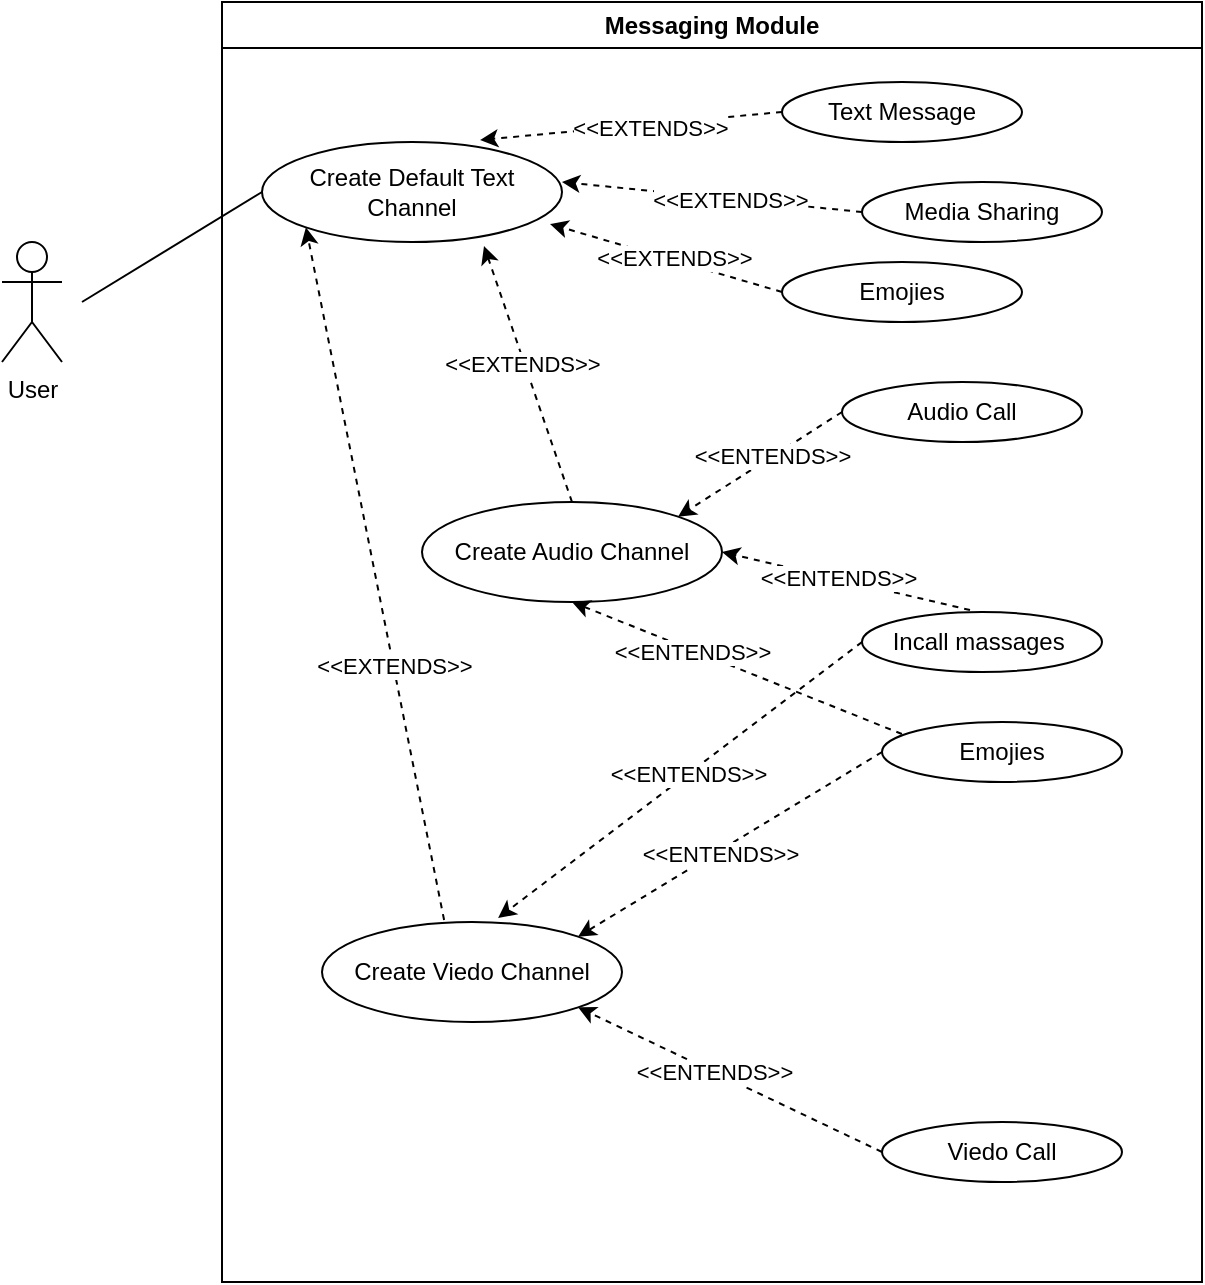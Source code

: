 <mxfile version="23.1.5" type="github">
  <diagram name="Page-1" id="4GAutQ-LvE0D1idN2Snl">
    <mxGraphModel dx="910" dy="459" grid="1" gridSize="10" guides="1" tooltips="1" connect="1" arrows="1" fold="1" page="1" pageScale="1" pageWidth="827" pageHeight="1169" math="0" shadow="0">
      <root>
        <mxCell id="0" />
        <mxCell id="1" parent="0" />
        <mxCell id="cTcAzfwj8tePG_xQqD9l-2" value="Messaging Module" style="swimlane;whiteSpace=wrap;html=1;" parent="1" vertex="1">
          <mxGeometry x="270" y="120" width="490" height="640" as="geometry" />
        </mxCell>
        <mxCell id="CK6DtLyCkqbI-uCzNd1c-1" value="Create Default Text Channel" style="ellipse;whiteSpace=wrap;html=1;" parent="cTcAzfwj8tePG_xQqD9l-2" vertex="1">
          <mxGeometry x="20" y="70" width="150" height="50" as="geometry" />
        </mxCell>
        <mxCell id="CK6DtLyCkqbI-uCzNd1c-4" value="Text Message" style="ellipse;whiteSpace=wrap;html=1;" parent="cTcAzfwj8tePG_xQqD9l-2" vertex="1">
          <mxGeometry x="280" y="40" width="120" height="30" as="geometry" />
        </mxCell>
        <mxCell id="CK6DtLyCkqbI-uCzNd1c-5" value="Media Sharing" style="ellipse;whiteSpace=wrap;html=1;" parent="cTcAzfwj8tePG_xQqD9l-2" vertex="1">
          <mxGeometry x="320" y="90" width="120" height="30" as="geometry" />
        </mxCell>
        <mxCell id="CK6DtLyCkqbI-uCzNd1c-6" value="Emojies" style="ellipse;whiteSpace=wrap;html=1;" parent="cTcAzfwj8tePG_xQqD9l-2" vertex="1">
          <mxGeometry x="280" y="130" width="120" height="30" as="geometry" />
        </mxCell>
        <mxCell id="CK6DtLyCkqbI-uCzNd1c-7" value="Create Audio Channel" style="ellipse;whiteSpace=wrap;html=1;" parent="cTcAzfwj8tePG_xQqD9l-2" vertex="1">
          <mxGeometry x="100" y="250" width="150" height="50" as="geometry" />
        </mxCell>
        <mxCell id="CK6DtLyCkqbI-uCzNd1c-8" value="Create Viedo Channel" style="ellipse;whiteSpace=wrap;html=1;" parent="cTcAzfwj8tePG_xQqD9l-2" vertex="1">
          <mxGeometry x="50" y="460" width="150" height="50" as="geometry" />
        </mxCell>
        <mxCell id="CK6DtLyCkqbI-uCzNd1c-9" value="Audio Call" style="ellipse;whiteSpace=wrap;html=1;" parent="cTcAzfwj8tePG_xQqD9l-2" vertex="1">
          <mxGeometry x="310" y="190" width="120" height="30" as="geometry" />
        </mxCell>
        <mxCell id="CK6DtLyCkqbI-uCzNd1c-18" value="Incall&amp;nbsp;massages&amp;nbsp;" style="ellipse;whiteSpace=wrap;html=1;" parent="cTcAzfwj8tePG_xQqD9l-2" vertex="1">
          <mxGeometry x="320" y="305" width="120" height="30" as="geometry" />
        </mxCell>
        <mxCell id="CK6DtLyCkqbI-uCzNd1c-19" value="Emojies" style="ellipse;whiteSpace=wrap;html=1;" parent="cTcAzfwj8tePG_xQqD9l-2" vertex="1">
          <mxGeometry x="330" y="360" width="120" height="30" as="geometry" />
        </mxCell>
        <mxCell id="CK6DtLyCkqbI-uCzNd1c-32" value="Viedo Call" style="ellipse;whiteSpace=wrap;html=1;" parent="cTcAzfwj8tePG_xQqD9l-2" vertex="1">
          <mxGeometry x="330" y="560" width="120" height="30" as="geometry" />
        </mxCell>
        <mxCell id="CK6DtLyCkqbI-uCzNd1c-33" value="" style="endArrow=classic;html=1;rounded=0;exitX=0;exitY=0.5;exitDx=0;exitDy=0;entryX=0.727;entryY=-0.02;entryDx=0;entryDy=0;entryPerimeter=0;dashed=1;" parent="cTcAzfwj8tePG_xQqD9l-2" source="CK6DtLyCkqbI-uCzNd1c-4" target="CK6DtLyCkqbI-uCzNd1c-1" edge="1">
          <mxGeometry width="50" height="50" relative="1" as="geometry">
            <mxPoint x="50" y="200" as="sourcePoint" />
            <mxPoint x="100" y="150" as="targetPoint" />
          </mxGeometry>
        </mxCell>
        <mxCell id="CK6DtLyCkqbI-uCzNd1c-42" value="&amp;lt;&amp;lt;EXTENDS&amp;gt;&amp;gt;" style="edgeLabel;html=1;align=center;verticalAlign=middle;resizable=0;points=[];" parent="CK6DtLyCkqbI-uCzNd1c-33" vertex="1" connectable="0">
          <mxGeometry x="-0.114" y="2" relative="1" as="geometry">
            <mxPoint as="offset" />
          </mxGeometry>
        </mxCell>
        <mxCell id="CK6DtLyCkqbI-uCzNd1c-34" value="" style="endArrow=classic;html=1;rounded=0;exitX=0;exitY=0.5;exitDx=0;exitDy=0;dashed=1;" parent="cTcAzfwj8tePG_xQqD9l-2" source="CK6DtLyCkqbI-uCzNd1c-5" edge="1">
          <mxGeometry width="50" height="50" relative="1" as="geometry">
            <mxPoint x="220" y="96" as="sourcePoint" />
            <mxPoint x="170" y="90" as="targetPoint" />
          </mxGeometry>
        </mxCell>
        <mxCell id="CK6DtLyCkqbI-uCzNd1c-43" value="&amp;lt;&amp;lt;EXTENDS&amp;gt;&amp;gt;" style="edgeLabel;html=1;align=center;verticalAlign=middle;resizable=0;points=[];" parent="CK6DtLyCkqbI-uCzNd1c-34" vertex="1" connectable="0">
          <mxGeometry x="-0.118" relative="1" as="geometry">
            <mxPoint as="offset" />
          </mxGeometry>
        </mxCell>
        <mxCell id="CK6DtLyCkqbI-uCzNd1c-35" value="" style="endArrow=classic;html=1;rounded=0;exitX=0;exitY=0.5;exitDx=0;exitDy=0;entryX=0.96;entryY=0.82;entryDx=0;entryDy=0;entryPerimeter=0;dashed=1;" parent="cTcAzfwj8tePG_xQqD9l-2" source="CK6DtLyCkqbI-uCzNd1c-6" target="CK6DtLyCkqbI-uCzNd1c-1" edge="1">
          <mxGeometry width="50" height="50" relative="1" as="geometry">
            <mxPoint x="220" y="131" as="sourcePoint" />
            <mxPoint x="173" y="121" as="targetPoint" />
          </mxGeometry>
        </mxCell>
        <mxCell id="CK6DtLyCkqbI-uCzNd1c-44" value="&amp;lt;&amp;lt;EXTENDS&amp;gt;&amp;gt;" style="edgeLabel;html=1;align=center;verticalAlign=middle;resizable=0;points=[];" parent="CK6DtLyCkqbI-uCzNd1c-35" vertex="1" connectable="0">
          <mxGeometry x="-0.063" y="-1" relative="1" as="geometry">
            <mxPoint as="offset" />
          </mxGeometry>
        </mxCell>
        <mxCell id="CK6DtLyCkqbI-uCzNd1c-36" value="" style="endArrow=classic;html=1;rounded=0;exitX=0;exitY=0.5;exitDx=0;exitDy=0;entryX=1;entryY=0;entryDx=0;entryDy=0;dashed=1;" parent="cTcAzfwj8tePG_xQqD9l-2" source="CK6DtLyCkqbI-uCzNd1c-9" target="CK6DtLyCkqbI-uCzNd1c-7" edge="1">
          <mxGeometry width="50" height="50" relative="1" as="geometry">
            <mxPoint x="50" y="330" as="sourcePoint" />
            <mxPoint x="100" y="280" as="targetPoint" />
          </mxGeometry>
        </mxCell>
        <mxCell id="CK6DtLyCkqbI-uCzNd1c-46" value="&amp;lt;&amp;lt;ENTENDS&amp;gt;&amp;gt;" style="edgeLabel;html=1;align=center;verticalAlign=middle;resizable=0;points=[];" parent="CK6DtLyCkqbI-uCzNd1c-36" vertex="1" connectable="0">
          <mxGeometry x="-0.142" y="-1" relative="1" as="geometry">
            <mxPoint as="offset" />
          </mxGeometry>
        </mxCell>
        <mxCell id="CK6DtLyCkqbI-uCzNd1c-37" value="" style="endArrow=classic;html=1;rounded=0;exitX=0.45;exitY=-0.033;exitDx=0;exitDy=0;exitPerimeter=0;entryX=1;entryY=0.5;entryDx=0;entryDy=0;dashed=1;" parent="cTcAzfwj8tePG_xQqD9l-2" source="CK6DtLyCkqbI-uCzNd1c-18" target="CK6DtLyCkqbI-uCzNd1c-7" edge="1">
          <mxGeometry width="50" height="50" relative="1" as="geometry">
            <mxPoint x="50" y="330" as="sourcePoint" />
            <mxPoint x="100" y="280" as="targetPoint" />
          </mxGeometry>
        </mxCell>
        <mxCell id="CK6DtLyCkqbI-uCzNd1c-47" value="&amp;lt;&amp;lt;ENTENDS&amp;gt;&amp;gt;" style="edgeLabel;html=1;align=center;verticalAlign=middle;resizable=0;points=[];" parent="CK6DtLyCkqbI-uCzNd1c-37" vertex="1" connectable="0">
          <mxGeometry x="0.054" y="-1" relative="1" as="geometry">
            <mxPoint x="-1" as="offset" />
          </mxGeometry>
        </mxCell>
        <mxCell id="CK6DtLyCkqbI-uCzNd1c-38" value="" style="endArrow=classic;html=1;rounded=0;exitX=0;exitY=0.5;exitDx=0;exitDy=0;entryX=0.587;entryY=-0.04;entryDx=0;entryDy=0;entryPerimeter=0;dashed=1;" parent="cTcAzfwj8tePG_xQqD9l-2" source="CK6DtLyCkqbI-uCzNd1c-18" target="CK6DtLyCkqbI-uCzNd1c-8" edge="1">
          <mxGeometry width="50" height="50" relative="1" as="geometry">
            <mxPoint x="180" y="310" as="sourcePoint" />
            <mxPoint x="100" y="280" as="targetPoint" />
          </mxGeometry>
        </mxCell>
        <mxCell id="CK6DtLyCkqbI-uCzNd1c-49" value="&amp;lt;&amp;lt;ENTENDS&amp;gt;&amp;gt;" style="edgeLabel;html=1;align=center;verticalAlign=middle;resizable=0;points=[];" parent="CK6DtLyCkqbI-uCzNd1c-38" vertex="1" connectable="0">
          <mxGeometry x="-0.05" relative="1" as="geometry">
            <mxPoint x="-1" as="offset" />
          </mxGeometry>
        </mxCell>
        <mxCell id="CK6DtLyCkqbI-uCzNd1c-39" value="" style="endArrow=classic;html=1;rounded=0;exitX=0;exitY=0.5;exitDx=0;exitDy=0;entryX=1;entryY=0;entryDx=0;entryDy=0;dashed=1;" parent="cTcAzfwj8tePG_xQqD9l-2" source="CK6DtLyCkqbI-uCzNd1c-19" target="CK6DtLyCkqbI-uCzNd1c-8" edge="1">
          <mxGeometry width="50" height="50" relative="1" as="geometry">
            <mxPoint x="50" y="330" as="sourcePoint" />
            <mxPoint x="100" y="280" as="targetPoint" />
          </mxGeometry>
        </mxCell>
        <mxCell id="CK6DtLyCkqbI-uCzNd1c-50" value="&amp;lt;&amp;lt;ENTENDS&amp;gt;&amp;gt;" style="edgeLabel;html=1;align=center;verticalAlign=middle;resizable=0;points=[];" parent="CK6DtLyCkqbI-uCzNd1c-39" vertex="1" connectable="0">
          <mxGeometry x="0.074" y="1" relative="1" as="geometry">
            <mxPoint as="offset" />
          </mxGeometry>
        </mxCell>
        <mxCell id="CK6DtLyCkqbI-uCzNd1c-40" value="" style="endArrow=classic;html=1;rounded=0;exitX=0.083;exitY=0.2;exitDx=0;exitDy=0;exitPerimeter=0;entryX=0.5;entryY=1;entryDx=0;entryDy=0;dashed=1;" parent="cTcAzfwj8tePG_xQqD9l-2" source="CK6DtLyCkqbI-uCzNd1c-19" target="CK6DtLyCkqbI-uCzNd1c-7" edge="1">
          <mxGeometry width="50" height="50" relative="1" as="geometry">
            <mxPoint x="50" y="330" as="sourcePoint" />
            <mxPoint x="100" y="280" as="targetPoint" />
          </mxGeometry>
        </mxCell>
        <mxCell id="CK6DtLyCkqbI-uCzNd1c-48" value="&amp;lt;&amp;lt;ENTENDS&amp;gt;&amp;gt;" style="edgeLabel;html=1;align=center;verticalAlign=middle;resizable=0;points=[];" parent="CK6DtLyCkqbI-uCzNd1c-40" vertex="1" connectable="0">
          <mxGeometry x="0.269" y="1" relative="1" as="geometry">
            <mxPoint as="offset" />
          </mxGeometry>
        </mxCell>
        <mxCell id="CK6DtLyCkqbI-uCzNd1c-41" value="" style="endArrow=classic;html=1;rounded=0;exitX=0;exitY=0.5;exitDx=0;exitDy=0;entryX=1;entryY=1;entryDx=0;entryDy=0;dashed=1;" parent="cTcAzfwj8tePG_xQqD9l-2" source="CK6DtLyCkqbI-uCzNd1c-32" target="CK6DtLyCkqbI-uCzNd1c-8" edge="1">
          <mxGeometry width="50" height="50" relative="1" as="geometry">
            <mxPoint x="50" y="330" as="sourcePoint" />
            <mxPoint x="100" y="280" as="targetPoint" />
          </mxGeometry>
        </mxCell>
        <mxCell id="CK6DtLyCkqbI-uCzNd1c-51" value="&amp;lt;&amp;lt;ENTENDS&amp;gt;&amp;gt;" style="edgeLabel;html=1;align=center;verticalAlign=middle;resizable=0;points=[];" parent="CK6DtLyCkqbI-uCzNd1c-41" vertex="1" connectable="0">
          <mxGeometry x="0.104" relative="1" as="geometry">
            <mxPoint as="offset" />
          </mxGeometry>
        </mxCell>
        <mxCell id="CK6DtLyCkqbI-uCzNd1c-52" value="" style="endArrow=classic;html=1;rounded=0;exitX=0.5;exitY=0;exitDx=0;exitDy=0;entryX=0.74;entryY=1.04;entryDx=0;entryDy=0;entryPerimeter=0;dashed=1;" parent="cTcAzfwj8tePG_xQqD9l-2" source="CK6DtLyCkqbI-uCzNd1c-7" target="CK6DtLyCkqbI-uCzNd1c-1" edge="1">
          <mxGeometry width="50" height="50" relative="1" as="geometry">
            <mxPoint x="120" y="370" as="sourcePoint" />
            <mxPoint x="170" y="320" as="targetPoint" />
          </mxGeometry>
        </mxCell>
        <mxCell id="CK6DtLyCkqbI-uCzNd1c-55" value="&amp;lt;&amp;lt;EXTENDS&amp;gt;&amp;gt;" style="edgeLabel;html=1;align=center;verticalAlign=middle;resizable=0;points=[];" parent="CK6DtLyCkqbI-uCzNd1c-52" vertex="1" connectable="0">
          <mxGeometry x="0.084" y="1" relative="1" as="geometry">
            <mxPoint as="offset" />
          </mxGeometry>
        </mxCell>
        <mxCell id="CK6DtLyCkqbI-uCzNd1c-53" value="" style="endArrow=classic;html=1;rounded=0;exitX=0.407;exitY=-0.02;exitDx=0;exitDy=0;exitPerimeter=0;entryX=0;entryY=1;entryDx=0;entryDy=0;dashed=1;" parent="cTcAzfwj8tePG_xQqD9l-2" source="CK6DtLyCkqbI-uCzNd1c-8" target="CK6DtLyCkqbI-uCzNd1c-1" edge="1">
          <mxGeometry width="50" height="50" relative="1" as="geometry">
            <mxPoint x="120" y="370" as="sourcePoint" />
            <mxPoint x="170" y="320" as="targetPoint" />
          </mxGeometry>
        </mxCell>
        <mxCell id="CK6DtLyCkqbI-uCzNd1c-54" value="&amp;lt;&amp;lt;EXTENDS&amp;gt;&amp;gt;" style="edgeLabel;html=1;align=center;verticalAlign=middle;resizable=0;points=[];" parent="CK6DtLyCkqbI-uCzNd1c-53" vertex="1" connectable="0">
          <mxGeometry x="-0.267" relative="1" as="geometry">
            <mxPoint as="offset" />
          </mxGeometry>
        </mxCell>
        <mxCell id="cTcAzfwj8tePG_xQqD9l-45" value="User" style="shape=umlActor;verticalLabelPosition=bottom;verticalAlign=top;html=1;outlineConnect=0;" parent="1" vertex="1">
          <mxGeometry x="160" y="240" width="30" height="60" as="geometry" />
        </mxCell>
        <mxCell id="CK6DtLyCkqbI-uCzNd1c-56" value="" style="endArrow=none;html=1;rounded=0;entryX=0;entryY=0.5;entryDx=0;entryDy=0;" parent="1" target="CK6DtLyCkqbI-uCzNd1c-1" edge="1">
          <mxGeometry width="50" height="50" relative="1" as="geometry">
            <mxPoint x="200" y="270" as="sourcePoint" />
            <mxPoint x="430" y="350" as="targetPoint" />
          </mxGeometry>
        </mxCell>
      </root>
    </mxGraphModel>
  </diagram>
</mxfile>

